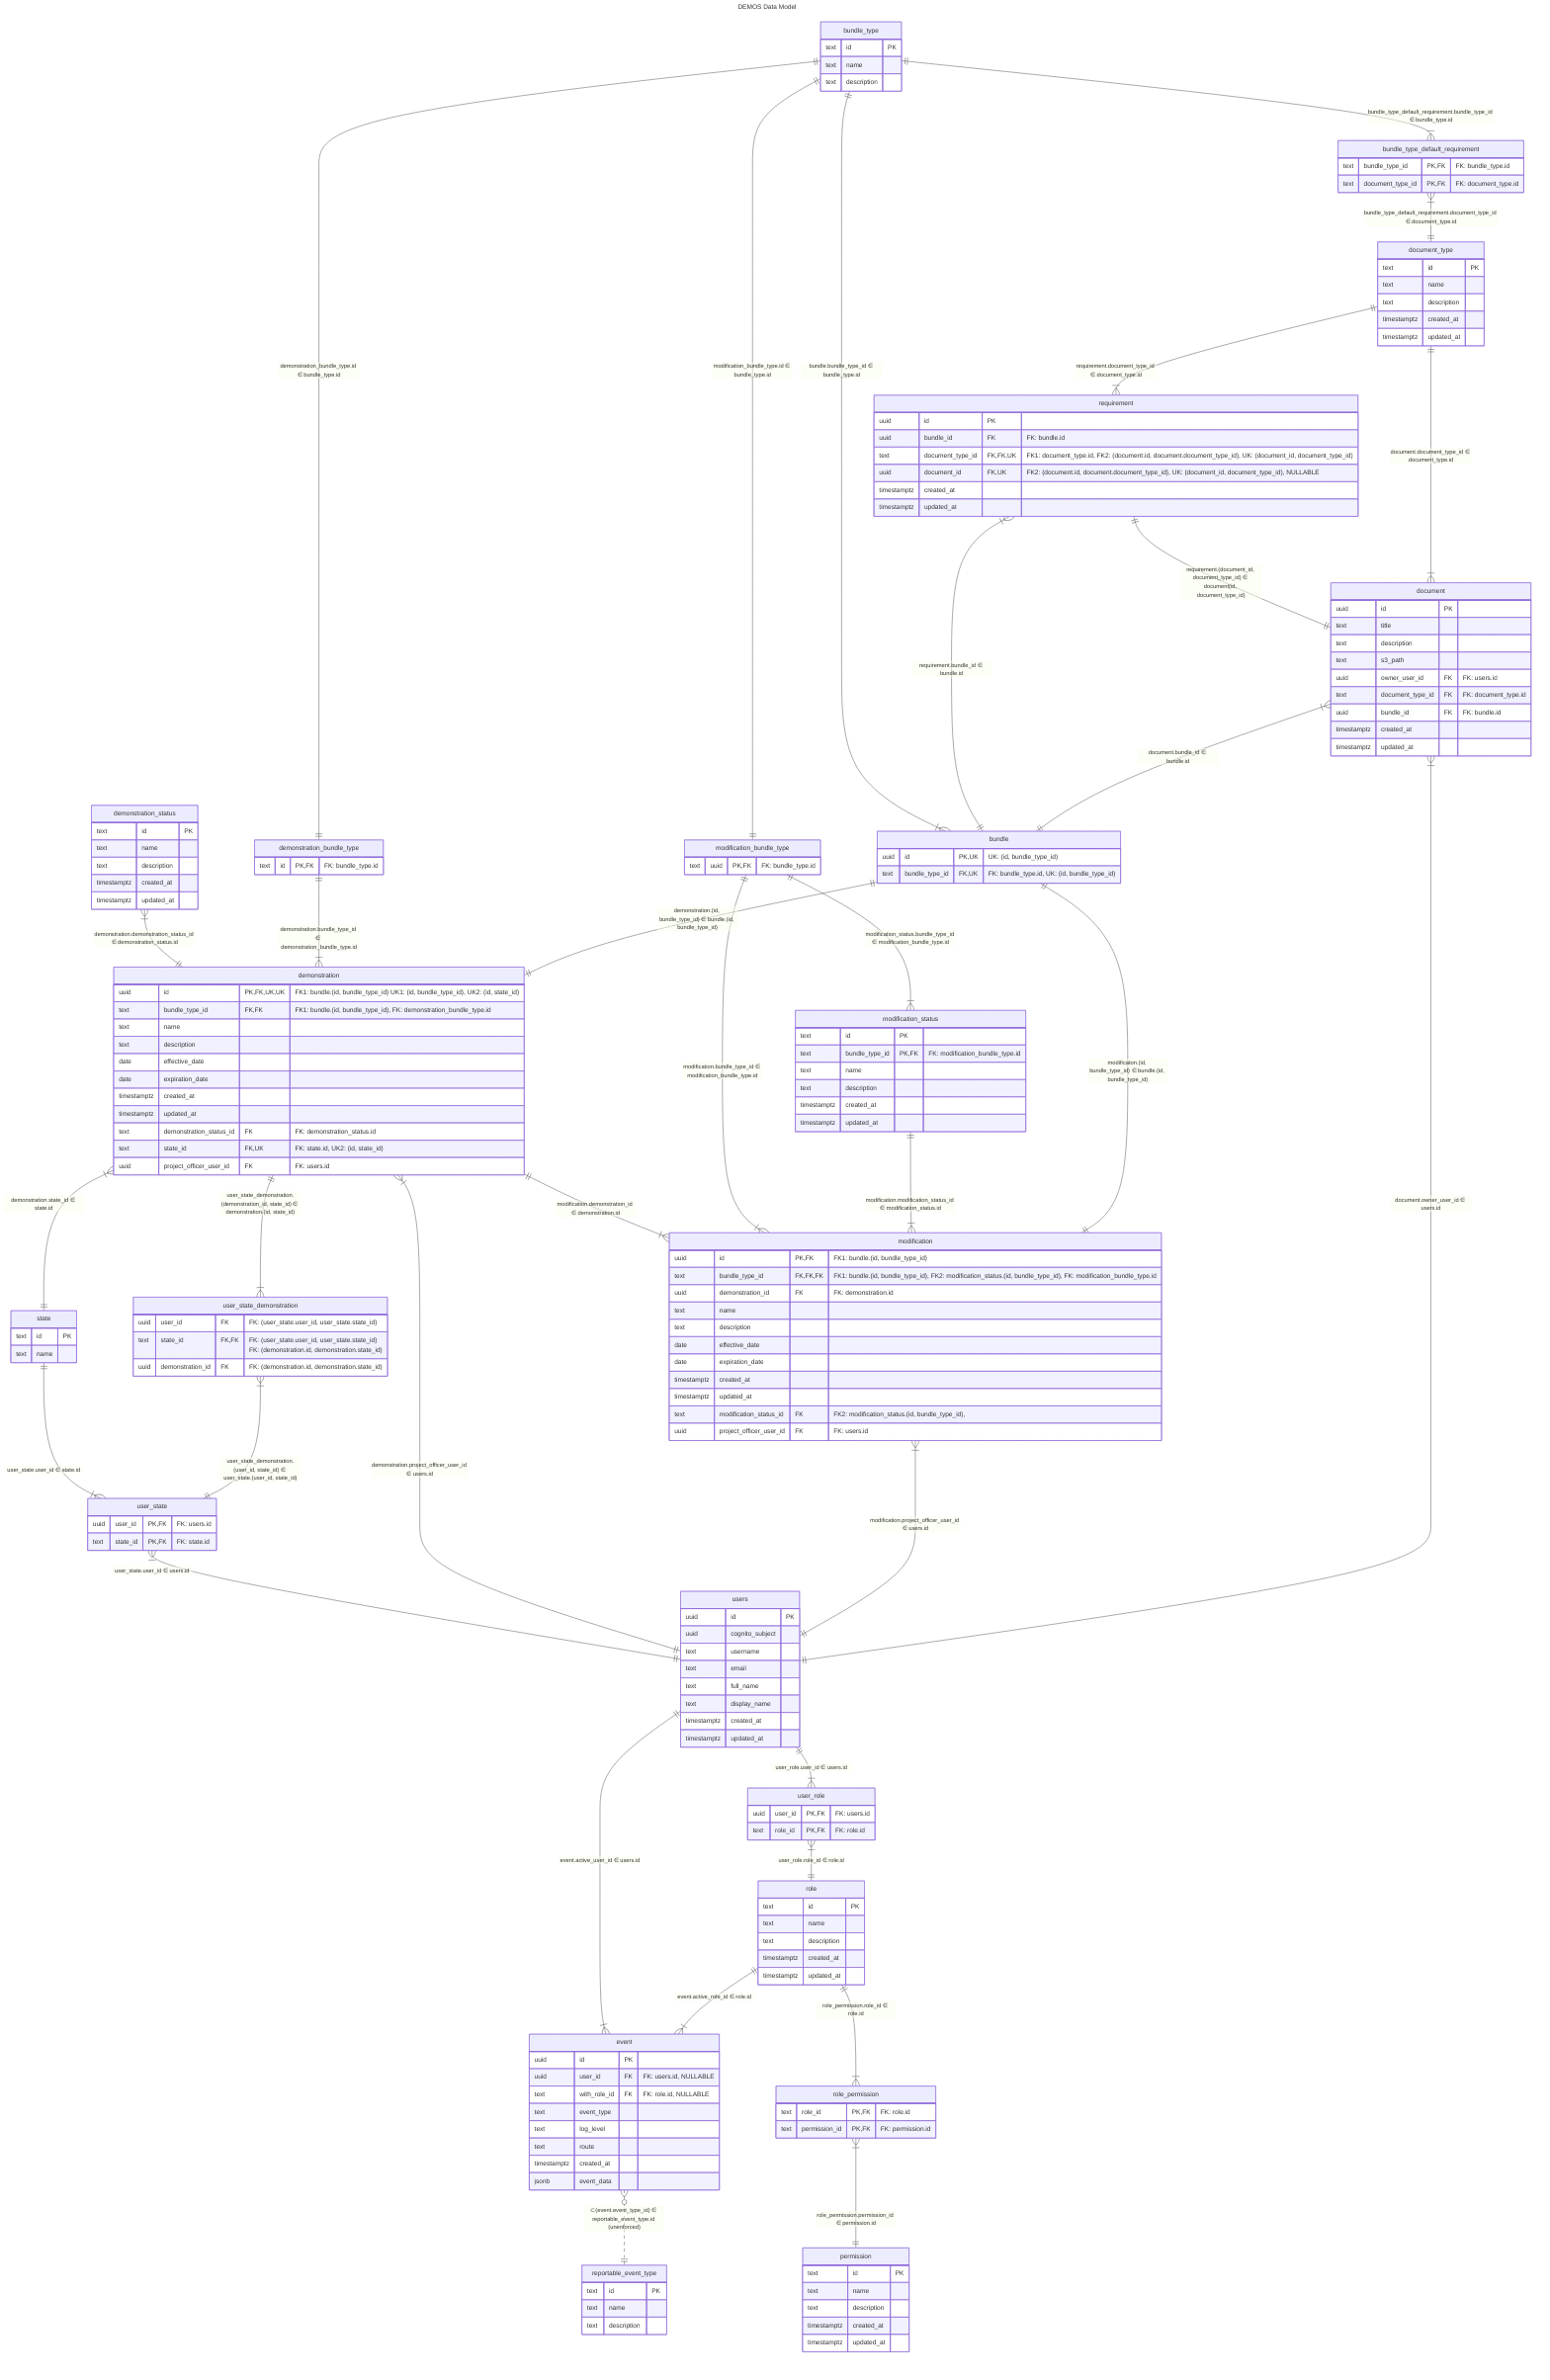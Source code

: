 ---
title: DEMOS Data Model
---

erDiagram

  document_type ||--|{ document : "document.document_type_id ∈ document_type.id"
  document_type ||--|{ requirement : "requirement.document_type_id ∈ document_type.id"
  bundle ||--|| modification : "modificaton.(id, bundle_type_id) ∈ bundle.(id, bundle_type_id)"
  document }|--|| bundle : "document.bundle_id ∈ bundle.id"
  requirement }|--|| bundle : "requirement.bundle_id ∈ bundle.id"
  bundle ||--|| demonstration : "demonstration.(id, bundle_type_id) ∈ bundle.(id, bundle_type_id)"
  bundle_type ||--|| modification_bundle_type : "modification_bundle_type.id ∈ bundle_type.id"
  bundle_type ||--|{ bundle : "bundle.bundle_type_id ∈ bundle_type.id"
  bundle_type ||--|| demonstration_bundle_type : "demonstration_bundle_type.id ∈ bundle_type.id"
  modification_status ||--|{ modification : "modification.modification_status_id ∈ modification_status.id"
  modification_bundle_type ||--|{ modification : "modification.bundle_type_id ∈ modification_bundle_type.id"
  modification_bundle_type ||--|{ modification_status: "modification_status.bundle_type_id ∈ modification_bundle_type.id"
  demonstration_bundle_type ||--|{ demonstration : "demonstration.bundle_type_id ∈ demonstration_bundle_type.id"
  document }|--|| users : "document.owner_user_id ∈ users.id"
  modification }|--|| users : "modification.project_officer_user_id ∈ users.id"
  demonstration }|--|| users : "demonstration.project_officer_user_id ∈ users.id"
  user_state_demonstration }|--|| user_state : "user_state_demonstration.(user_id, state_id) ∈ user_state.(user_id, state_id)"
  role ||--|{ event: "event.active_role_id ∈ role.id"
  users ||--|{ event : "event.active_user_id ∈ users.id"
  users ||--|{ user_role : "user_role.user_id ∈ users.id"
  user_state }|--|| users : "user_state.user_id ∈ users.id"
  state ||--|{ user_state : "user_state.user_id ∈ state.id"
  demonstration }|--|| state : "demonstration.state_id ∈ state.id"
  demonstration ||--|{ user_state_demonstration : "user_state_demonstration.(demonstration_id, state_id) ∈ demonstration.(id, state_id)"
  demonstration_status }|--|| demonstration : "demonstration.demonstration_status_id ∈ demonstration_status.id"
  user_role }|--|| role : "user_role.role_id ∈ role.id"
  role ||--|{ role_permission : "role_permission.role_id ∈ role.id"
  role_permission }|--|| permission : "role_permission.permission_id ∈ permission.id"
  demonstration ||--|{ modification : "modification.demonstration_id ∈ demonstration.id"
  requirement ||--|| document : "requirement.(document_id, document_type_id) ∈ document(id, document_type_id)"
  bundle_type_default_requirement }|--|| document_type : "bundle_type_default_requirement.document_type_id ∈ document_type.id"
  bundle_type ||--|{ bundle_type_default_requirement : "bundle_type_default_requirement.bundle_type_id ∈ bundle_type.id"
  event }O..|| reportable_event_type : "⊂(event.event_type_id) ∈ reportable_event_type.id (unenforced)"

  bundle {
    uuid id PK, UK "UK: (id, bundle_type_id)"
    text bundle_type_id FK, UK "FK: bundle_type.id, UK: (id, bundle_type_id)"
  }

  bundle_type {
    text id PK
    text name
    text description
  }

  bundle_type_default_requirement {
    text bundle_type_id PK, FK "FK: bundle_type.id"
    text document_type_id PK, FK "FK: document_type.id"
  }

  demonstration {
    uuid id PK, FK, UK, UK "FK1: bundle.(id, bundle_type_id) UK1: (id, bundle_type_id), UK2: (id, state_id)"
    text bundle_type_id FK, FK "FK1: bundle.(id, bundle_type_id), FK: demonstration_bundle_type.id"
    text name
    text description
    date effective_date
    date expiration_date
    timestamptz created_at
    timestamptz updated_at
    text demonstration_status_id FK "FK: demonstration_status.id"
    text state_id FK, UK "FK: state.id, UK2: (id, state_id)"
    uuid project_officer_user_id FK "FK: users.id"
  }

  demonstration_bundle_type {
    text id PK, FK "FK: bundle_type.id"
  }

  demonstration_status {
    text id PK
    text name
    text description
    timestamptz created_at
    timestamptz updated_at
  }

  document {
    uuid id PK
    text title
    text description
    text s3_path
    uuid owner_user_id FK "FK: users.id"
    text document_type_id FK "FK: document_type.id"
    uuid bundle_id FK "FK: bundle.id"
    timestamptz created_at
    timestamptz updated_at
  }

  document_type {
    text id PK
    text name
    text description
    timestamptz created_at
    timestamptz updated_at
  }

  event {
    uuid id PK
    uuid user_id FK "FK: users.id, NULLABLE"
    text with_role_id FK "FK: role.id, NULLABLE"
    text event_type
    text log_level
    text route
    timestamptz created_at
    jsonb event_data
  }

  modification {
    uuid id PK, FK "FK1: bundle.(id, bundle_type_id)"
    text bundle_type_id FK, FK, FK "FK1: bundle.(id, bundle_type_id), FK2: modification_status.(id, bundle_type_id), FK: modification_bundle_type.id"
    uuid demonstration_id FK "FK: demonstration.id"
    text name
    text description
    date effective_date
    date expiration_date
    timestamptz created_at
    timestamptz updated_at
    text modification_status_id FK "FK2: modification_status.(id, bundle_type_id),"
    uuid project_officer_user_id FK "FK: users.id"
  }

  modification_bundle_type {
    text uuid PK, FK "FK: bundle_type.id"
  }

  modification_status {
    text id PK
    text bundle_type_id PK, FK "FK: modification_bundle_type.id"
    text name
    text description
    timestamptz created_at
    timestamptz updated_at
  }

  permission {
    text id PK
    text name
    text description
    timestamptz created_at
    timestamptz updated_at
  }

  requirement {
    uuid id PK
    uuid bundle_id FK "FK: bundle.id"
    text document_type_id FK, FK, UK "FK1: document_type.id, FK2: (document.id, document.document_type_id), UK: (document_id, document_type_id)"
    uuid document_id FK, UK "FK2: (document.id, document.document_type_id), UK: (document_id, document_type_id), NULLABLE"
    timestamptz created_at
    timestamptz updated_at
  }

  reportable_event_type {
    text id PK
    text name
    text description
  }

  role {
    text id PK
    text name
    text description
    timestamptz created_at
    timestamptz updated_at
  }

  role_permission {
    text role_id PK, FK "FK: role.id"
    text permission_id PK, FK "FK: permission.id"
  }

  state {
    text id PK
    text name
  }

  user_role {
    uuid user_id PK, FK "FK: users.id"
    text role_id PK, FK "FK: role.id"
  }

  user_state {
    uuid user_id PK, FK "FK: users.id"
    text state_id PK, FK "FK: state.id"
  }

  user_state_demonstration {
    uuid user_id FK "FK: (user_state.user_id, user_state.state_id)"
    text state_id FK, FK "FK: (user_state.user_id, user_state.state_id)<br>FK: (demonstration.id, demonstration.state_id)"
    uuid demonstration_id FK "FK: (demonstration.id, demonstration.state_id)"
  }

  users {
    uuid id PK
    uuid cognito_subject
    text username
    text email
    text full_name
    text display_name
    timestamptz created_at
    timestamptz updated_at
  }